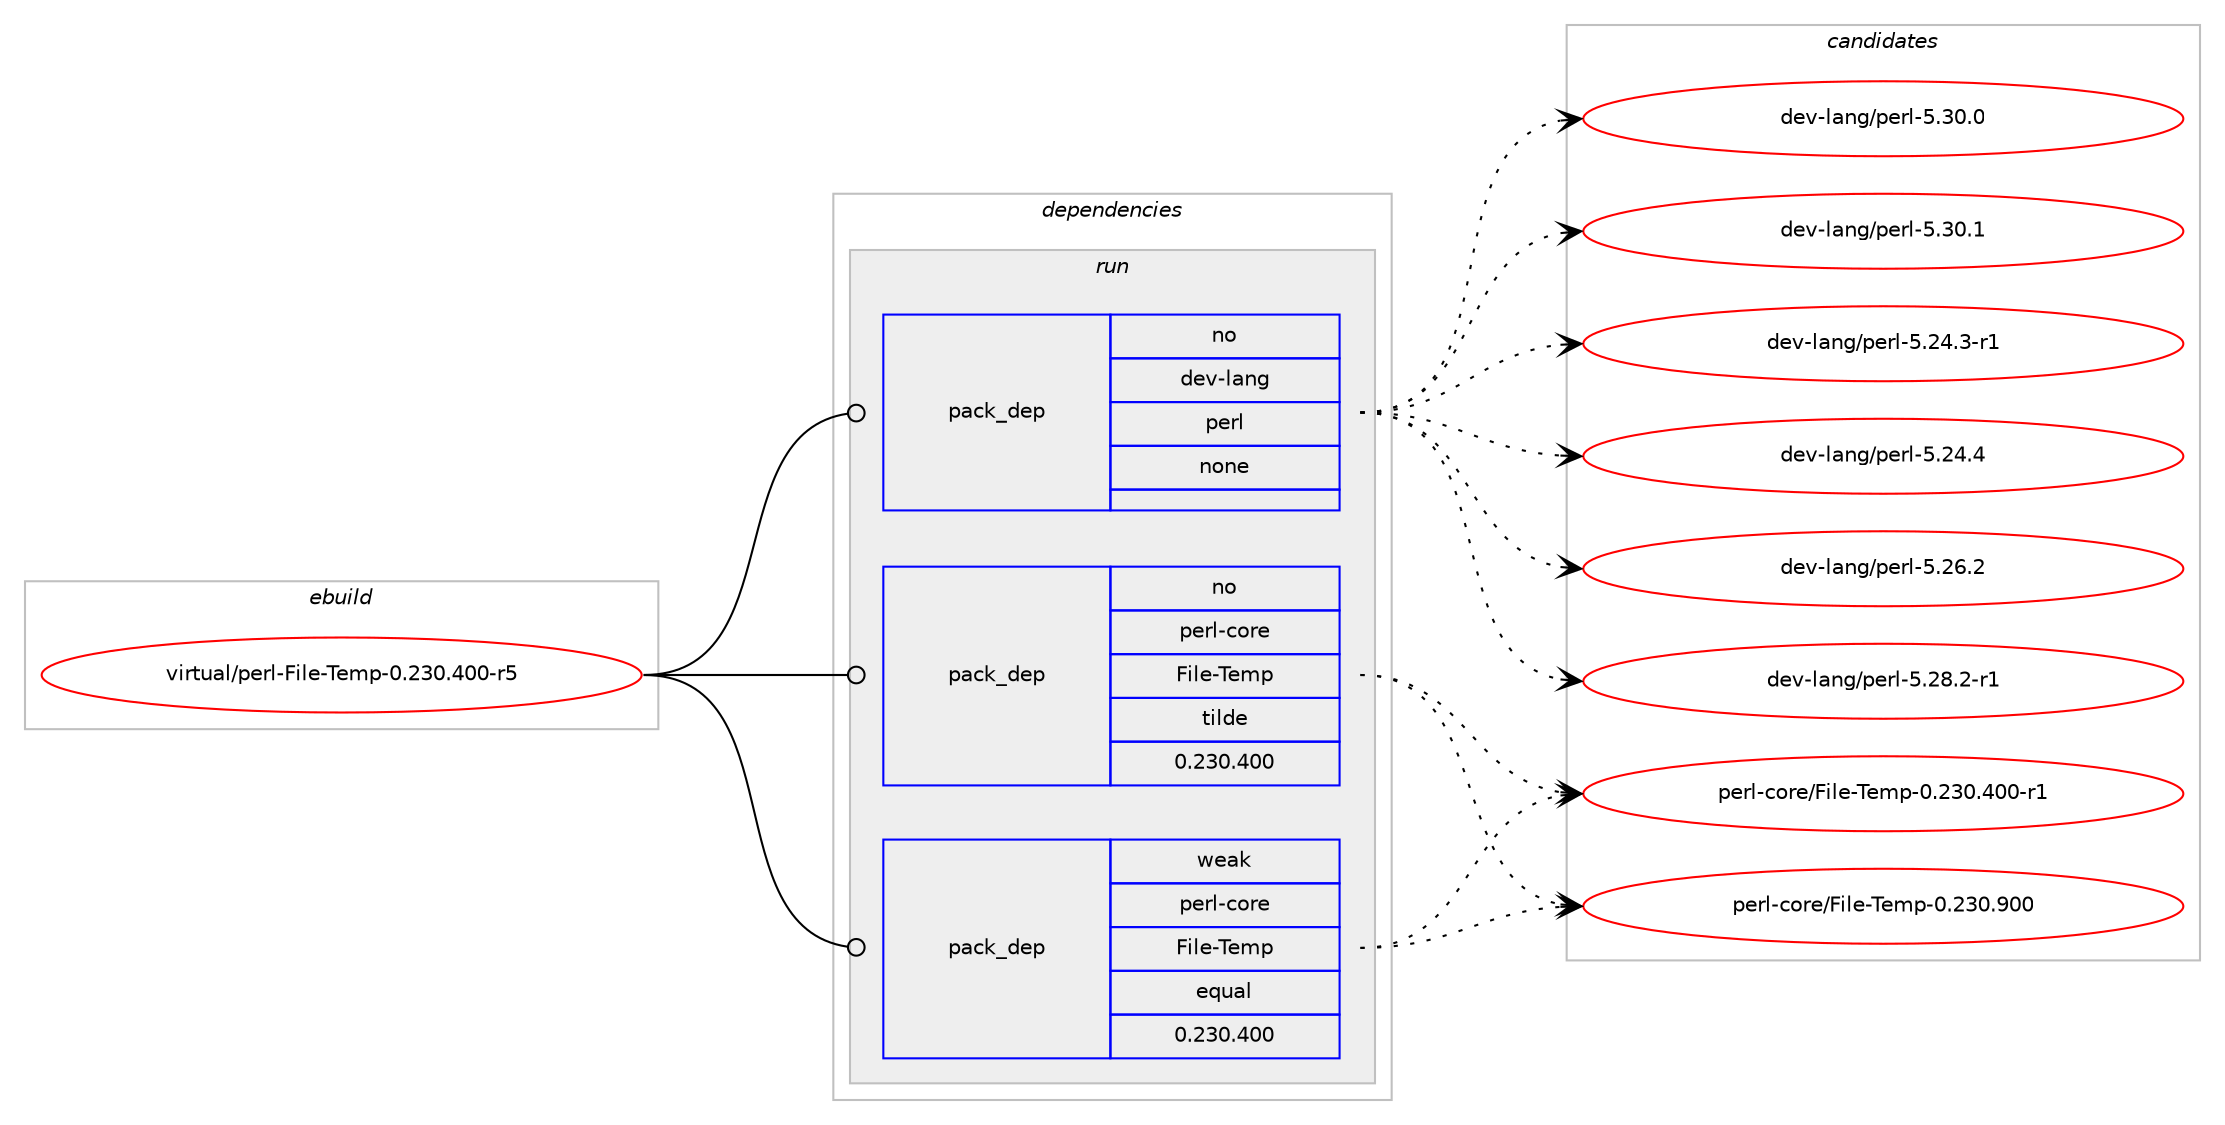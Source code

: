 digraph prolog {

# *************
# Graph options
# *************

newrank=true;
concentrate=true;
compound=true;
graph [rankdir=LR,fontname=Helvetica,fontsize=10,ranksep=1.5];#, ranksep=2.5, nodesep=0.2];
edge  [arrowhead=vee];
node  [fontname=Helvetica,fontsize=10];

# **********
# The ebuild
# **********

subgraph cluster_leftcol {
color=gray;
rank=same;
label=<<i>ebuild</i>>;
id [label="virtual/perl-File-Temp-0.230.400-r5", color=red, width=4, href="../virtual/perl-File-Temp-0.230.400-r5.svg"];
}

# ****************
# The dependencies
# ****************

subgraph cluster_midcol {
color=gray;
label=<<i>dependencies</i>>;
subgraph cluster_compile {
fillcolor="#eeeeee";
style=filled;
label=<<i>compile</i>>;
}
subgraph cluster_compileandrun {
fillcolor="#eeeeee";
style=filled;
label=<<i>compile and run</i>>;
}
subgraph cluster_run {
fillcolor="#eeeeee";
style=filled;
label=<<i>run</i>>;
subgraph pack668769 {
dependency901179 [label=<<TABLE BORDER="0" CELLBORDER="1" CELLSPACING="0" CELLPADDING="4" WIDTH="220"><TR><TD ROWSPAN="6" CELLPADDING="30">pack_dep</TD></TR><TR><TD WIDTH="110">no</TD></TR><TR><TD>dev-lang</TD></TR><TR><TD>perl</TD></TR><TR><TD>none</TD></TR><TR><TD></TD></TR></TABLE>>, shape=none, color=blue];
}
id:e -> dependency901179:w [weight=20,style="solid",arrowhead="odot"];
subgraph pack668770 {
dependency901180 [label=<<TABLE BORDER="0" CELLBORDER="1" CELLSPACING="0" CELLPADDING="4" WIDTH="220"><TR><TD ROWSPAN="6" CELLPADDING="30">pack_dep</TD></TR><TR><TD WIDTH="110">no</TD></TR><TR><TD>perl-core</TD></TR><TR><TD>File-Temp</TD></TR><TR><TD>tilde</TD></TR><TR><TD>0.230.400</TD></TR></TABLE>>, shape=none, color=blue];
}
id:e -> dependency901180:w [weight=20,style="solid",arrowhead="odot"];
subgraph pack668771 {
dependency901181 [label=<<TABLE BORDER="0" CELLBORDER="1" CELLSPACING="0" CELLPADDING="4" WIDTH="220"><TR><TD ROWSPAN="6" CELLPADDING="30">pack_dep</TD></TR><TR><TD WIDTH="110">weak</TD></TR><TR><TD>perl-core</TD></TR><TR><TD>File-Temp</TD></TR><TR><TD>equal</TD></TR><TR><TD>0.230.400</TD></TR></TABLE>>, shape=none, color=blue];
}
id:e -> dependency901181:w [weight=20,style="solid",arrowhead="odot"];
}
}

# **************
# The candidates
# **************

subgraph cluster_choices {
rank=same;
color=gray;
label=<<i>candidates</i>>;

subgraph choice668769 {
color=black;
nodesep=1;
choice100101118451089711010347112101114108455346505246514511449 [label="dev-lang/perl-5.24.3-r1", color=red, width=4,href="../dev-lang/perl-5.24.3-r1.svg"];
choice10010111845108971101034711210111410845534650524652 [label="dev-lang/perl-5.24.4", color=red, width=4,href="../dev-lang/perl-5.24.4.svg"];
choice10010111845108971101034711210111410845534650544650 [label="dev-lang/perl-5.26.2", color=red, width=4,href="../dev-lang/perl-5.26.2.svg"];
choice100101118451089711010347112101114108455346505646504511449 [label="dev-lang/perl-5.28.2-r1", color=red, width=4,href="../dev-lang/perl-5.28.2-r1.svg"];
choice10010111845108971101034711210111410845534651484648 [label="dev-lang/perl-5.30.0", color=red, width=4,href="../dev-lang/perl-5.30.0.svg"];
choice10010111845108971101034711210111410845534651484649 [label="dev-lang/perl-5.30.1", color=red, width=4,href="../dev-lang/perl-5.30.1.svg"];
dependency901179:e -> choice100101118451089711010347112101114108455346505246514511449:w [style=dotted,weight="100"];
dependency901179:e -> choice10010111845108971101034711210111410845534650524652:w [style=dotted,weight="100"];
dependency901179:e -> choice10010111845108971101034711210111410845534650544650:w [style=dotted,weight="100"];
dependency901179:e -> choice100101118451089711010347112101114108455346505646504511449:w [style=dotted,weight="100"];
dependency901179:e -> choice10010111845108971101034711210111410845534651484648:w [style=dotted,weight="100"];
dependency901179:e -> choice10010111845108971101034711210111410845534651484649:w [style=dotted,weight="100"];
}
subgraph choice668770 {
color=black;
nodesep=1;
choice112101114108459911111410147701051081014584101109112454846505148465248484511449 [label="perl-core/File-Temp-0.230.400-r1", color=red, width=4,href="../perl-core/File-Temp-0.230.400-r1.svg"];
choice11210111410845991111141014770105108101458410110911245484650514846574848 [label="perl-core/File-Temp-0.230.900", color=red, width=4,href="../perl-core/File-Temp-0.230.900.svg"];
dependency901180:e -> choice112101114108459911111410147701051081014584101109112454846505148465248484511449:w [style=dotted,weight="100"];
dependency901180:e -> choice11210111410845991111141014770105108101458410110911245484650514846574848:w [style=dotted,weight="100"];
}
subgraph choice668771 {
color=black;
nodesep=1;
choice112101114108459911111410147701051081014584101109112454846505148465248484511449 [label="perl-core/File-Temp-0.230.400-r1", color=red, width=4,href="../perl-core/File-Temp-0.230.400-r1.svg"];
choice11210111410845991111141014770105108101458410110911245484650514846574848 [label="perl-core/File-Temp-0.230.900", color=red, width=4,href="../perl-core/File-Temp-0.230.900.svg"];
dependency901181:e -> choice112101114108459911111410147701051081014584101109112454846505148465248484511449:w [style=dotted,weight="100"];
dependency901181:e -> choice11210111410845991111141014770105108101458410110911245484650514846574848:w [style=dotted,weight="100"];
}
}

}
